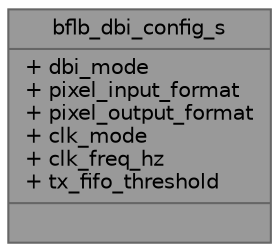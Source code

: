 digraph "bflb_dbi_config_s"
{
 // LATEX_PDF_SIZE
  bgcolor="transparent";
  edge [fontname=Helvetica,fontsize=10,labelfontname=Helvetica,labelfontsize=10];
  node [fontname=Helvetica,fontsize=10,shape=box,height=0.2,width=0.4];
  Node1 [shape=record,label="{bflb_dbi_config_s\n|+ dbi_mode\l+ pixel_input_format\l+ pixel_output_format\l+ clk_mode\l+ clk_freq_hz\l+ tx_fifo_threshold\l|}",height=0.2,width=0.4,color="gray40", fillcolor="grey60", style="filled", fontcolor="black",tooltip="DBI configuration structure"];
}
